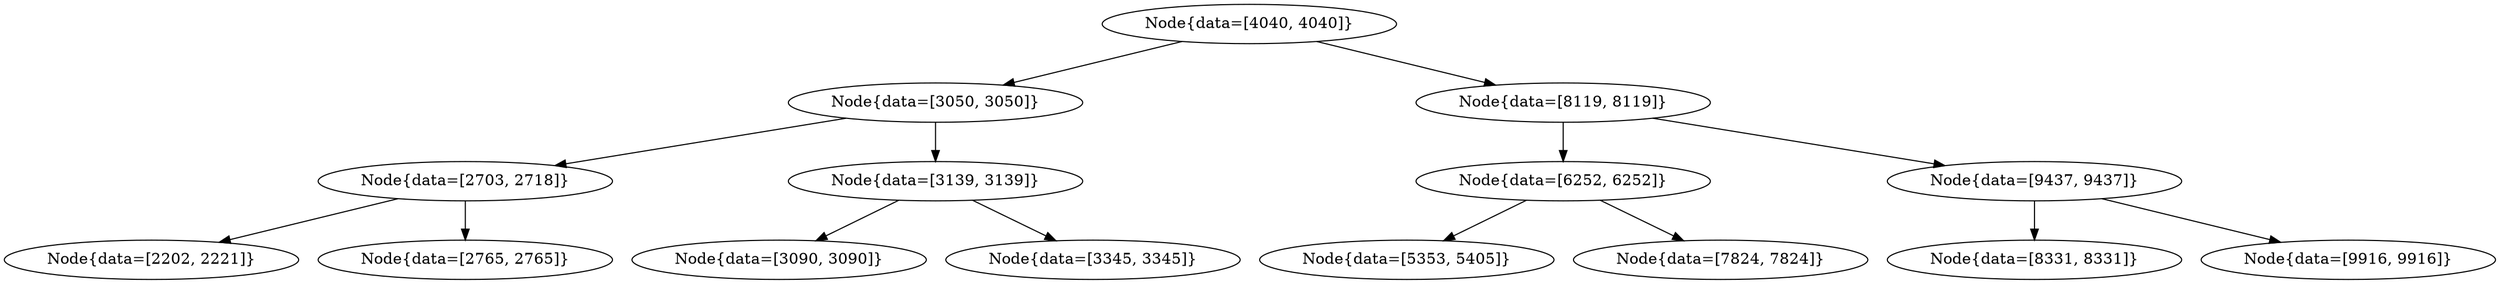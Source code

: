 digraph G{
270956301 [label="Node{data=[4040, 4040]}"]
270956301 -> 1365700674
1365700674 [label="Node{data=[3050, 3050]}"]
1365700674 -> 102126748
102126748 [label="Node{data=[2703, 2718]}"]
102126748 -> 73040461
73040461 [label="Node{data=[2202, 2221]}"]
102126748 -> 669455316
669455316 [label="Node{data=[2765, 2765]}"]
1365700674 -> 1105527690
1105527690 [label="Node{data=[3139, 3139]}"]
1105527690 -> 1969425822
1969425822 [label="Node{data=[3090, 3090]}"]
1105527690 -> 628859285
628859285 [label="Node{data=[3345, 3345]}"]
270956301 -> 983396189
983396189 [label="Node{data=[8119, 8119]}"]
983396189 -> 1393414871
1393414871 [label="Node{data=[6252, 6252]}"]
1393414871 -> 1047476949
1047476949 [label="Node{data=[5353, 5405]}"]
1393414871 -> 1189106564
1189106564 [label="Node{data=[7824, 7824]}"]
983396189 -> 391527298
391527298 [label="Node{data=[9437, 9437]}"]
391527298 -> 712034517
712034517 [label="Node{data=[8331, 8331]}"]
391527298 -> 1829697244
1829697244 [label="Node{data=[9916, 9916]}"]
}